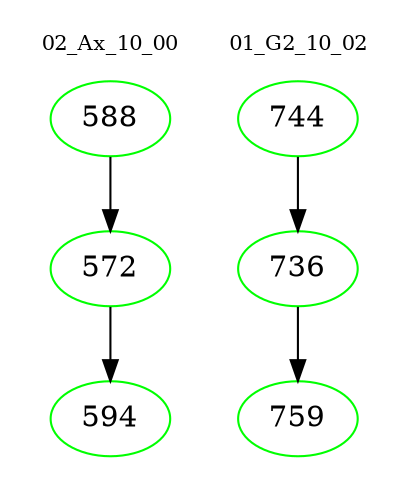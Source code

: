 digraph{
subgraph cluster_0 {
color = white
label = "02_Ax_10_00";
fontsize=10;
T0_588 [label="588", color="green"]
T0_588 -> T0_572 [color="black"]
T0_572 [label="572", color="green"]
T0_572 -> T0_594 [color="black"]
T0_594 [label="594", color="green"]
}
subgraph cluster_1 {
color = white
label = "01_G2_10_02";
fontsize=10;
T1_744 [label="744", color="green"]
T1_744 -> T1_736 [color="black"]
T1_736 [label="736", color="green"]
T1_736 -> T1_759 [color="black"]
T1_759 [label="759", color="green"]
}
}
